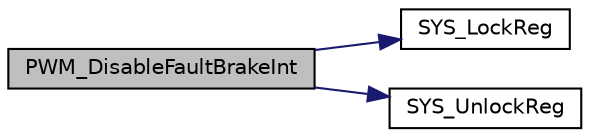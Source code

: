 digraph "PWM_DisableFaultBrakeInt"
{
 // LATEX_PDF_SIZE
  edge [fontname="Helvetica",fontsize="10",labelfontname="Helvetica",labelfontsize="10"];
  node [fontname="Helvetica",fontsize="10",shape=record];
  rankdir="LR";
  Node1 [label="PWM_DisableFaultBrakeInt",height=0.2,width=0.4,color="black", fillcolor="grey75", style="filled", fontcolor="black",tooltip="This function disable fault brake interrupt."];
  Node1 -> Node2 [color="midnightblue",fontsize="10",style="solid",fontname="Helvetica"];
  Node2 [label="SYS_LockReg",height=0.2,width=0.4,color="black", fillcolor="white", style="filled",URL="$d8/d4f/group___n_a_n_o103___s_y_s___e_x_p_o_r_t_e_d___f_u_n_c_t_i_o_n_s.html#ga1f2edc03f82c54243f3c5c7a5012d1d1",tooltip="Enable register write-protection function."];
  Node1 -> Node3 [color="midnightblue",fontsize="10",style="solid",fontname="Helvetica"];
  Node3 [label="SYS_UnlockReg",height=0.2,width=0.4,color="black", fillcolor="white", style="filled",URL="$d8/d4f/group___n_a_n_o103___s_y_s___e_x_p_o_r_t_e_d___f_u_n_c_t_i_o_n_s.html#gacf942387227541c12b798fcee79a56a0",tooltip="Disable register write-protection function."];
}
